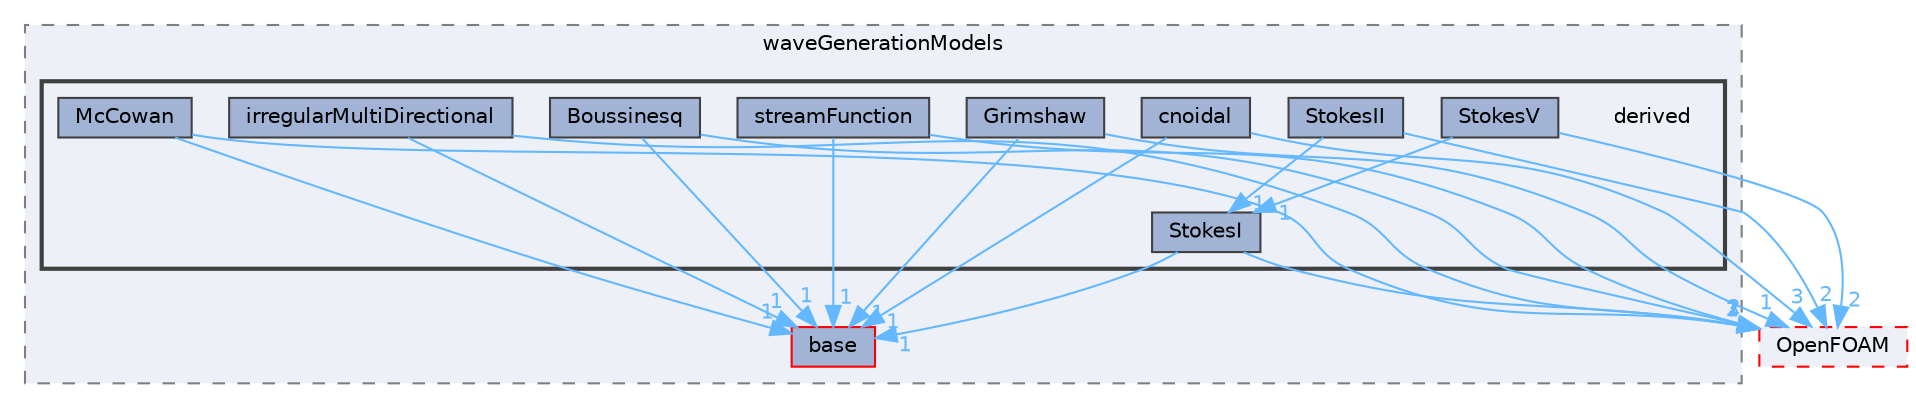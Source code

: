 digraph "src/waveModels/waveGenerationModels/derived"
{
 // LATEX_PDF_SIZE
  bgcolor="transparent";
  edge [fontname=Helvetica,fontsize=10,labelfontname=Helvetica,labelfontsize=10];
  node [fontname=Helvetica,fontsize=10,shape=box,height=0.2,width=0.4];
  compound=true
  subgraph clusterdir_9be205fd04b1135e973d521a770c5a2c {
    graph [ bgcolor="#edf0f7", pencolor="grey50", label="waveGenerationModels", fontname=Helvetica,fontsize=10 style="filled,dashed", URL="dir_9be205fd04b1135e973d521a770c5a2c.html",tooltip=""]
  dir_8b3e8305750f57279d38dda6619c99cf [label="base", fillcolor="#a2b4d6", color="red", style="filled", URL="dir_8b3e8305750f57279d38dda6619c99cf.html",tooltip=""];
  subgraph clusterdir_0d5b02f5e377897adf99f293bf94aa3d {
    graph [ bgcolor="#edf0f7", pencolor="grey25", label="", fontname=Helvetica,fontsize=10 style="filled,bold", URL="dir_0d5b02f5e377897adf99f293bf94aa3d.html",tooltip=""]
    dir_0d5b02f5e377897adf99f293bf94aa3d [shape=plaintext, label="derived"];
  dir_d7b786106aaa9b80c990e8c88569d200 [label="Boussinesq", fillcolor="#a2b4d6", color="grey25", style="filled", URL="dir_d7b786106aaa9b80c990e8c88569d200.html",tooltip=""];
  dir_e1886f115deb735d85407739a89dee60 [label="cnoidal", fillcolor="#a2b4d6", color="grey25", style="filled", URL="dir_e1886f115deb735d85407739a89dee60.html",tooltip=""];
  dir_eab89f4aa5cb33103c0866cb2eae58cb [label="Grimshaw", fillcolor="#a2b4d6", color="grey25", style="filled", URL="dir_eab89f4aa5cb33103c0866cb2eae58cb.html",tooltip=""];
  dir_075a3a00fa1ca9c7717590a3caf96644 [label="irregularMultiDirectional", fillcolor="#a2b4d6", color="grey25", style="filled", URL="dir_075a3a00fa1ca9c7717590a3caf96644.html",tooltip=""];
  dir_b4891a8f1c0b86c04d59f53c0030c2a1 [label="McCowan", fillcolor="#a2b4d6", color="grey25", style="filled", URL="dir_b4891a8f1c0b86c04d59f53c0030c2a1.html",tooltip=""];
  dir_6cb06675edd90ab3dcdb430887a80510 [label="StokesI", fillcolor="#a2b4d6", color="grey25", style="filled", URL="dir_6cb06675edd90ab3dcdb430887a80510.html",tooltip=""];
  dir_9215e3d9be509ce733685e93b34354bc [label="StokesII", fillcolor="#a2b4d6", color="grey25", style="filled", URL="dir_9215e3d9be509ce733685e93b34354bc.html",tooltip=""];
  dir_662f2a809afad4b3721005f89bd2a607 [label="StokesV", fillcolor="#a2b4d6", color="grey25", style="filled", URL="dir_662f2a809afad4b3721005f89bd2a607.html",tooltip=""];
  dir_55e831366b3b182c1d01d891cce70898 [label="streamFunction", fillcolor="#a2b4d6", color="grey25", style="filled", URL="dir_55e831366b3b182c1d01d891cce70898.html",tooltip=""];
  }
  }
  dir_c5473ff19b20e6ec4dfe5c310b3778a8 [label="OpenFOAM", fillcolor="#edf0f7", color="red", style="filled,dashed", URL="dir_c5473ff19b20e6ec4dfe5c310b3778a8.html",tooltip=""];
  dir_d7b786106aaa9b80c990e8c88569d200->dir_8b3e8305750f57279d38dda6619c99cf [headlabel="1", labeldistance=1.5 headhref="dir_000338_000198.html" href="dir_000338_000198.html" color="steelblue1" fontcolor="steelblue1"];
  dir_d7b786106aaa9b80c990e8c88569d200->dir_c5473ff19b20e6ec4dfe5c310b3778a8 [headlabel="1", labeldistance=1.5 headhref="dir_000338_002695.html" href="dir_000338_002695.html" color="steelblue1" fontcolor="steelblue1"];
  dir_e1886f115deb735d85407739a89dee60->dir_8b3e8305750f57279d38dda6619c99cf [headlabel="1", labeldistance=1.5 headhref="dir_000512_000198.html" href="dir_000512_000198.html" color="steelblue1" fontcolor="steelblue1"];
  dir_e1886f115deb735d85407739a89dee60->dir_c5473ff19b20e6ec4dfe5c310b3778a8 [headlabel="3", labeldistance=1.5 headhref="dir_000512_002695.html" href="dir_000512_002695.html" color="steelblue1" fontcolor="steelblue1"];
  dir_eab89f4aa5cb33103c0866cb2eae58cb->dir_8b3e8305750f57279d38dda6619c99cf [headlabel="1", labeldistance=1.5 headhref="dir_001686_000198.html" href="dir_001686_000198.html" color="steelblue1" fontcolor="steelblue1"];
  dir_eab89f4aa5cb33103c0866cb2eae58cb->dir_c5473ff19b20e6ec4dfe5c310b3778a8 [headlabel="1", labeldistance=1.5 headhref="dir_001686_002695.html" href="dir_001686_002695.html" color="steelblue1" fontcolor="steelblue1"];
  dir_075a3a00fa1ca9c7717590a3caf96644->dir_8b3e8305750f57279d38dda6619c99cf [headlabel="1", labeldistance=1.5 headhref="dir_001969_000198.html" href="dir_001969_000198.html" color="steelblue1" fontcolor="steelblue1"];
  dir_075a3a00fa1ca9c7717590a3caf96644->dir_c5473ff19b20e6ec4dfe5c310b3778a8 [headlabel="3", labeldistance=1.5 headhref="dir_001969_002695.html" href="dir_001969_002695.html" color="steelblue1" fontcolor="steelblue1"];
  dir_b4891a8f1c0b86c04d59f53c0030c2a1->dir_8b3e8305750f57279d38dda6619c99cf [headlabel="1", labeldistance=1.5 headhref="dir_002343_000198.html" href="dir_002343_000198.html" color="steelblue1" fontcolor="steelblue1"];
  dir_b4891a8f1c0b86c04d59f53c0030c2a1->dir_c5473ff19b20e6ec4dfe5c310b3778a8 [headlabel="1", labeldistance=1.5 headhref="dir_002343_002695.html" href="dir_002343_002695.html" color="steelblue1" fontcolor="steelblue1"];
  dir_6cb06675edd90ab3dcdb430887a80510->dir_8b3e8305750f57279d38dda6619c99cf [headlabel="1", labeldistance=1.5 headhref="dir_003781_000198.html" href="dir_003781_000198.html" color="steelblue1" fontcolor="steelblue1"];
  dir_6cb06675edd90ab3dcdb430887a80510->dir_c5473ff19b20e6ec4dfe5c310b3778a8 [headlabel="2", labeldistance=1.5 headhref="dir_003781_002695.html" href="dir_003781_002695.html" color="steelblue1" fontcolor="steelblue1"];
  dir_9215e3d9be509ce733685e93b34354bc->dir_6cb06675edd90ab3dcdb430887a80510 [headlabel="1", labeldistance=1.5 headhref="dir_003782_003781.html" href="dir_003782_003781.html" color="steelblue1" fontcolor="steelblue1"];
  dir_9215e3d9be509ce733685e93b34354bc->dir_c5473ff19b20e6ec4dfe5c310b3778a8 [headlabel="2", labeldistance=1.5 headhref="dir_003782_002695.html" href="dir_003782_002695.html" color="steelblue1" fontcolor="steelblue1"];
  dir_662f2a809afad4b3721005f89bd2a607->dir_6cb06675edd90ab3dcdb430887a80510 [headlabel="1", labeldistance=1.5 headhref="dir_003783_003781.html" href="dir_003783_003781.html" color="steelblue1" fontcolor="steelblue1"];
  dir_662f2a809afad4b3721005f89bd2a607->dir_c5473ff19b20e6ec4dfe5c310b3778a8 [headlabel="2", labeldistance=1.5 headhref="dir_003783_002695.html" href="dir_003783_002695.html" color="steelblue1" fontcolor="steelblue1"];
  dir_55e831366b3b182c1d01d891cce70898->dir_8b3e8305750f57279d38dda6619c99cf [headlabel="1", labeldistance=1.5 headhref="dir_003787_000198.html" href="dir_003787_000198.html" color="steelblue1" fontcolor="steelblue1"];
  dir_55e831366b3b182c1d01d891cce70898->dir_c5473ff19b20e6ec4dfe5c310b3778a8 [headlabel="2", labeldistance=1.5 headhref="dir_003787_002695.html" href="dir_003787_002695.html" color="steelblue1" fontcolor="steelblue1"];
}

